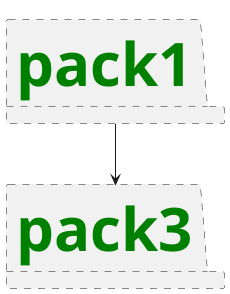 {
  "sha1": "5zvx604ab8u9iv85l8we78cy6gvqw6t",
  "insertion": {
    "when": "2024-05-30T20:48:20.842Z",
    "url": "https://forum.plantuml.net/9178/empty-packages-do-not-respect-skinparams",
    "user": "plantuml@gmail.com"
  }
}
@startuml
skinparam package {
  FontColor green
  FontSize 60
  BorderStyle dashed
}

package pack1
package pack3

pack1 --> pack3
@enduml
